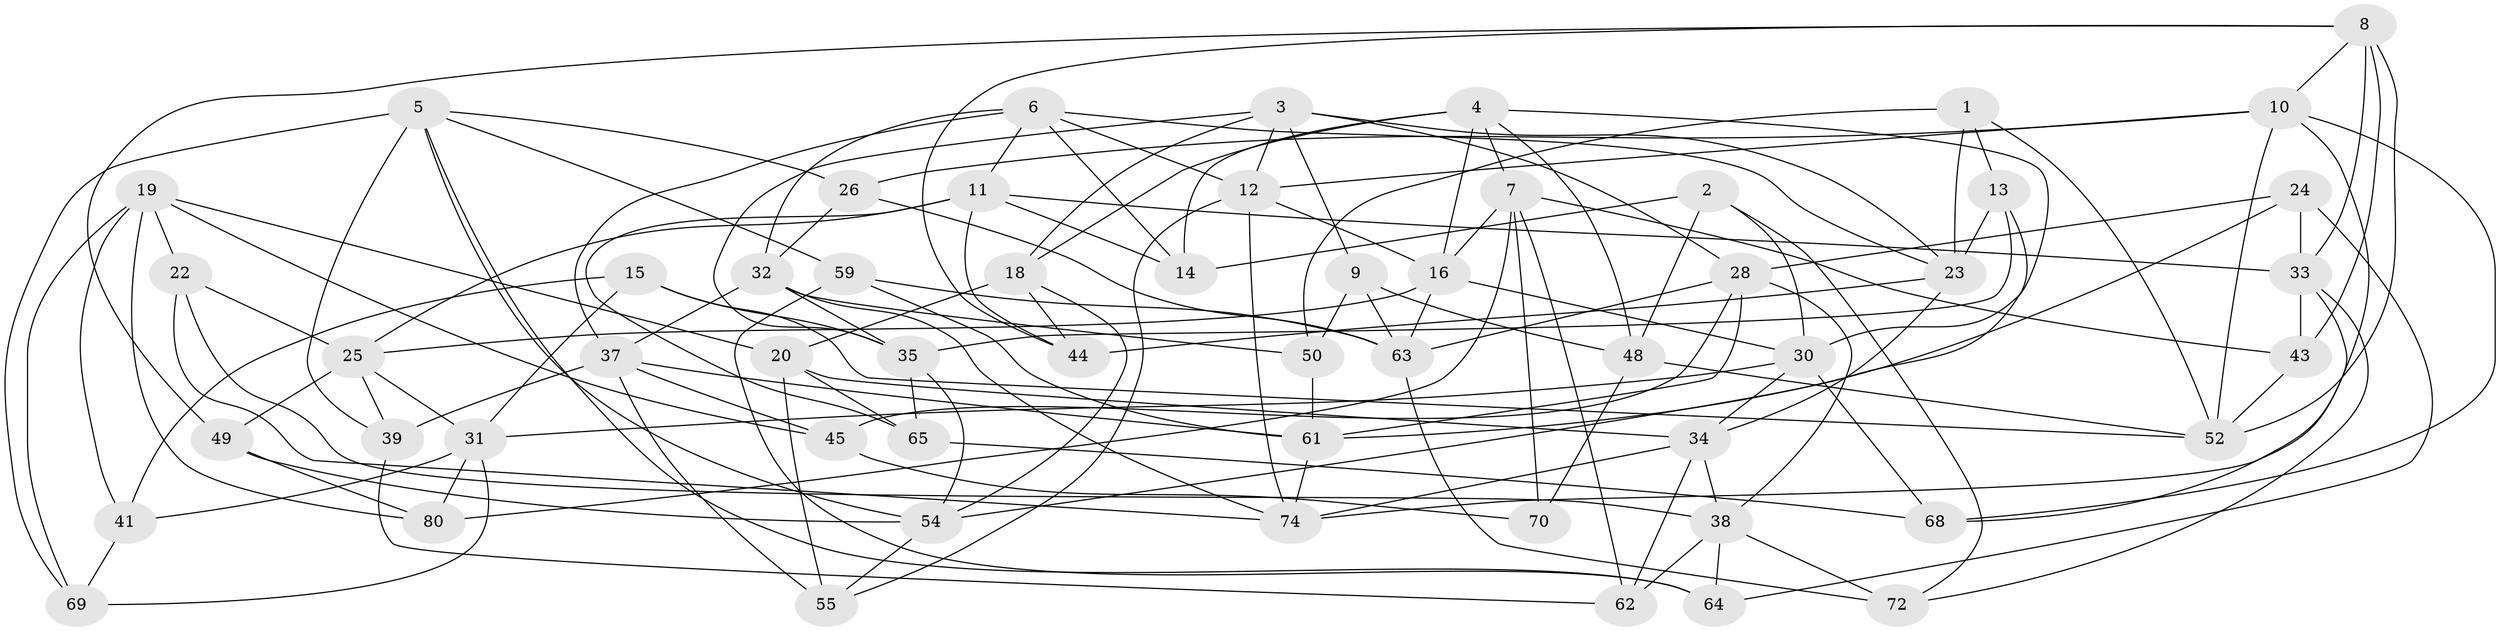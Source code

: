// original degree distribution, {4: 1.0}
// Generated by graph-tools (version 1.1) at 2025/11/02/27/25 16:11:46]
// undirected, 56 vertices, 140 edges
graph export_dot {
graph [start="1"]
  node [color=gray90,style=filled];
  1;
  2;
  3 [super="+58"];
  4 [super="+17"];
  5 [super="+47"];
  6 [super="+29"];
  7 [super="+73"];
  8 [super="+60"];
  9;
  10 [super="+53"];
  11 [super="+27"];
  12 [super="+83"];
  13;
  14;
  15;
  16 [super="+51"];
  18 [super="+79"];
  19 [super="+85"];
  20 [super="+21"];
  22;
  23 [super="+86"];
  24;
  25 [super="+81"];
  26;
  28 [super="+84"];
  30 [super="+75"];
  31 [super="+46"];
  32 [super="+40"];
  33 [super="+36"];
  34 [super="+66"];
  35 [super="+42"];
  37 [super="+57"];
  38 [super="+67"];
  39;
  41;
  43;
  44;
  45;
  48 [super="+77"];
  49;
  50;
  52 [super="+56"];
  54 [super="+76"];
  55;
  59;
  61 [super="+71"];
  62;
  63 [super="+82"];
  64;
  65;
  68;
  69;
  70;
  72;
  74 [super="+78"];
  80;
  1 -- 13;
  1 -- 52;
  1 -- 50;
  1 -- 23;
  2 -- 72;
  2 -- 14;
  2 -- 30;
  2 -- 48;
  3 -- 18;
  3 -- 28;
  3 -- 12;
  3 -- 9;
  3 -- 35;
  3 -- 23;
  4 -- 30;
  4 -- 16;
  4 -- 48;
  4 -- 18;
  4 -- 14;
  4 -- 7;
  5 -- 64;
  5 -- 39;
  5 -- 54;
  5 -- 26;
  5 -- 59;
  5 -- 69;
  6 -- 37;
  6 -- 23;
  6 -- 32;
  6 -- 11;
  6 -- 12;
  6 -- 14;
  7 -- 16;
  7 -- 43;
  7 -- 70;
  7 -- 80;
  7 -- 62;
  8 -- 44;
  8 -- 49;
  8 -- 33;
  8 -- 10;
  8 -- 43;
  8 -- 52;
  9 -- 50;
  9 -- 48;
  9 -- 63;
  10 -- 74;
  10 -- 12;
  10 -- 26;
  10 -- 52;
  10 -- 68;
  11 -- 44;
  11 -- 14;
  11 -- 65;
  11 -- 33;
  11 -- 25;
  12 -- 16;
  12 -- 74;
  12 -- 55;
  13 -- 54;
  13 -- 35;
  13 -- 23;
  15 -- 41;
  15 -- 35;
  15 -- 52;
  15 -- 31;
  16 -- 25;
  16 -- 30;
  16 -- 63;
  18 -- 20 [weight=2];
  18 -- 44;
  18 -- 54;
  19 -- 22;
  19 -- 41;
  19 -- 69;
  19 -- 80;
  19 -- 20;
  19 -- 45;
  20 -- 34;
  20 -- 55;
  20 -- 65;
  22 -- 25;
  22 -- 74;
  22 -- 38;
  23 -- 34;
  23 -- 44;
  24 -- 64;
  24 -- 61;
  24 -- 33;
  24 -- 28;
  25 -- 39;
  25 -- 49;
  25 -- 31;
  26 -- 63;
  26 -- 32;
  28 -- 61;
  28 -- 45;
  28 -- 38;
  28 -- 63;
  30 -- 31;
  30 -- 68;
  30 -- 34;
  31 -- 69;
  31 -- 80;
  31 -- 41;
  32 -- 37;
  32 -- 74;
  32 -- 35;
  32 -- 50;
  33 -- 68;
  33 -- 43;
  33 -- 72;
  34 -- 62;
  34 -- 38;
  34 -- 74;
  35 -- 65;
  35 -- 54;
  37 -- 39;
  37 -- 45;
  37 -- 55;
  37 -- 61;
  38 -- 62;
  38 -- 72;
  38 -- 64;
  39 -- 62;
  41 -- 69;
  43 -- 52;
  45 -- 70;
  48 -- 52;
  48 -- 70 [weight=2];
  49 -- 80;
  49 -- 54;
  50 -- 61;
  54 -- 55;
  59 -- 64;
  59 -- 63;
  59 -- 61;
  61 -- 74;
  63 -- 72;
  65 -- 68;
}
